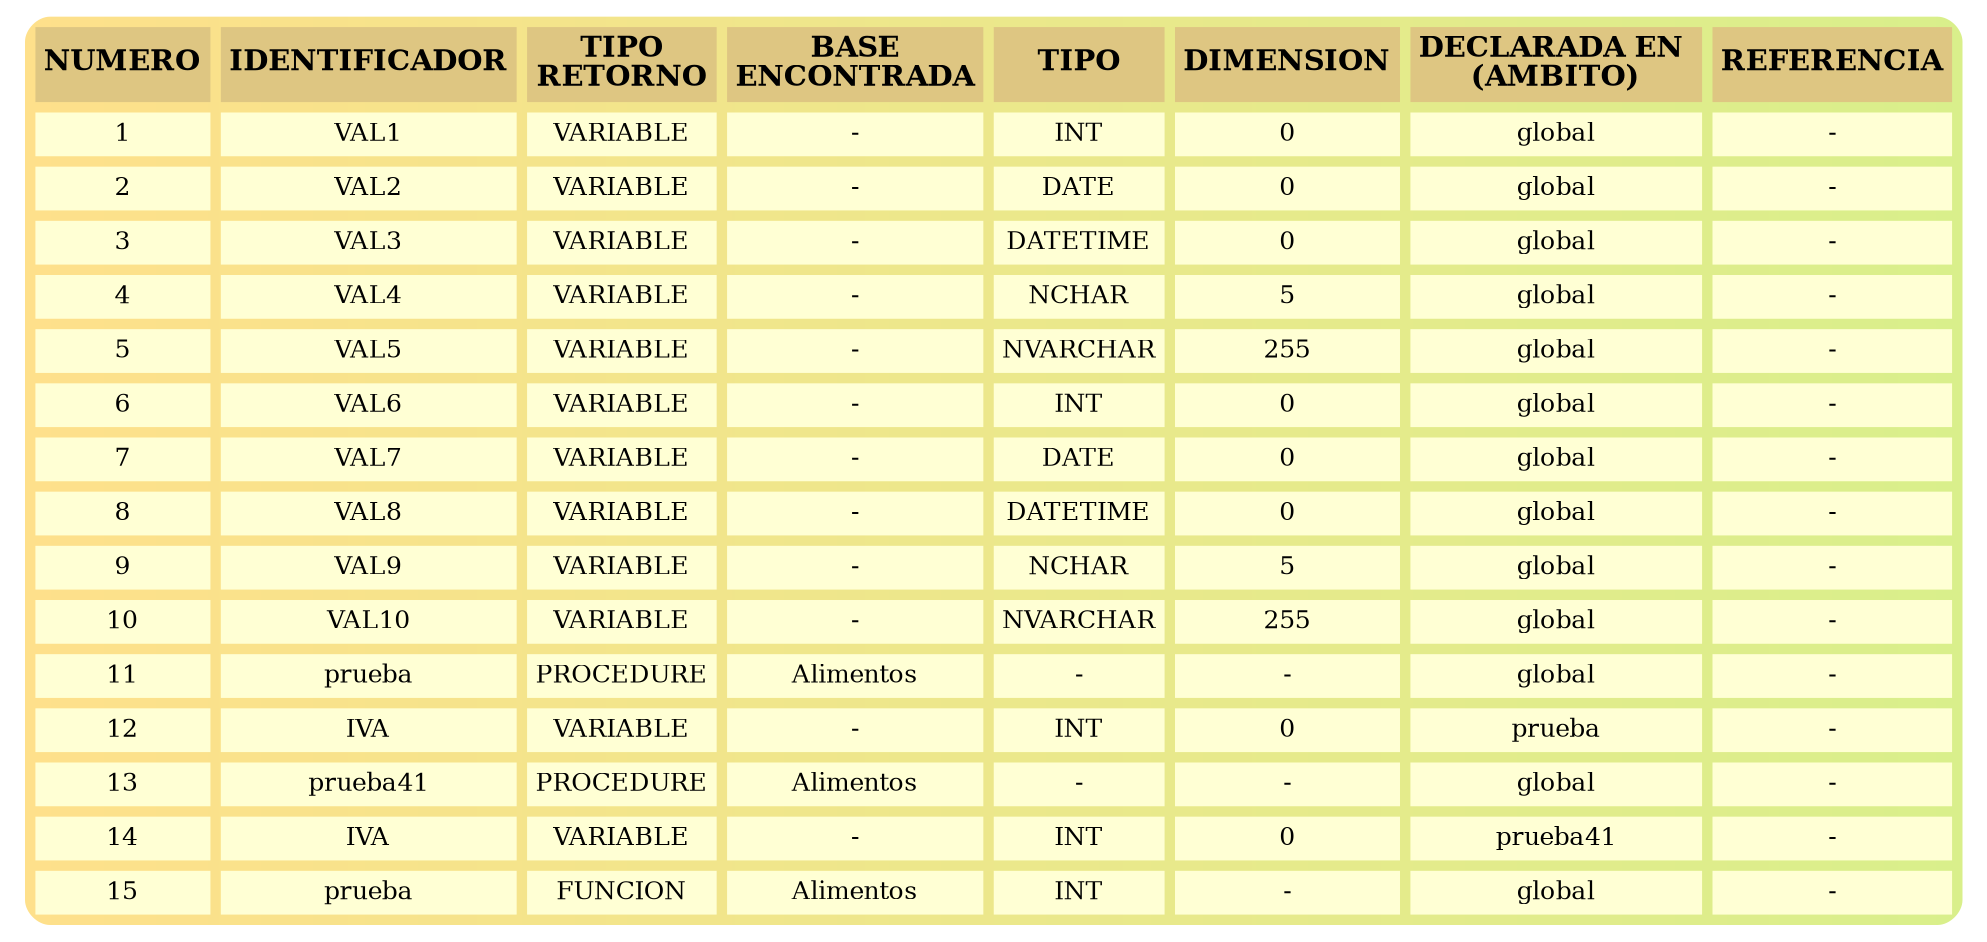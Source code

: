 digraph G{
graph [ dpi = 150 ];
a0 [shape=none label=<
<TABLE border="0" cellspacing="5" cellpadding="4" style="rounded" bgcolor="/rdylgn11/5:/rdylgn11/7">
<TR>
<TD colspan="1" bgcolor="#DEC682"><FONT POINT-SIZE="14"><B>NUMERO</B></FONT></TD>
<TD colspan="1" bgcolor="#DEC682"><FONT POINT-SIZE="14"><B>IDENTIFICADOR</B></FONT></TD>
<TD colspan="1" bgcolor="#DEC682"><FONT POINT-SIZE="14"><B>TIPO<br/>RETORNO</B></FONT></TD>
<TD colspan="1" bgcolor="#DEC682"><FONT POINT-SIZE="14"><B>BASE<br/>ENCONTRADA</B></FONT></TD>
<TD colspan="1" bgcolor="#DEC682"><FONT POINT-SIZE="14"><B>TIPO</B></FONT></TD>
<TD colspan="1" bgcolor="#DEC682"><FONT POINT-SIZE="14"><B>DIMENSION</B></FONT></TD>
<TD colspan="1" bgcolor="#DEC682"><FONT POINT-SIZE="14"><B>DECLARADA EN <br/>(AMBITO)</B></FONT></TD>
<TD colspan="1" bgcolor="#DEC682"><FONT POINT-SIZE="14"><B>REFERENCIA</B></FONT></TD>
</TR>
<TR>
<TD  colspan="1" bgcolor="#ffffd4"><FONT POINT-SIZE="12">1</FONT></TD>
<TD  colspan="1" bgcolor="#ffffd4"><FONT POINT-SIZE="12">VAL1</FONT></TD>
<TD  colspan="1" bgcolor="#ffffd4"><FONT POINT-SIZE="12">VARIABLE</FONT></TD>
<TD  colspan="1" bgcolor="#ffffd4"><FONT POINT-SIZE="12">-</FONT></TD>
<TD  colspan="1" bgcolor="#ffffd4"><FONT POINT-SIZE="12">INT</FONT></TD>
<TD  colspan="1" bgcolor="#ffffd4"><FONT POINT-SIZE="12">0</FONT></TD>
<TD  colspan="1" bgcolor="#ffffd4"><FONT POINT-SIZE="12">global</FONT></TD>
<TD  colspan="1" bgcolor="#ffffd4"><FONT POINT-SIZE="12">-</FONT></TD>
</TR>
<TR>
<TD  colspan="1" bgcolor="#ffffd4"><FONT POINT-SIZE="12">2</FONT></TD>
<TD  colspan="1" bgcolor="#ffffd4"><FONT POINT-SIZE="12">VAL2</FONT></TD>
<TD  colspan="1" bgcolor="#ffffd4"><FONT POINT-SIZE="12">VARIABLE</FONT></TD>
<TD  colspan="1" bgcolor="#ffffd4"><FONT POINT-SIZE="12">-</FONT></TD>
<TD  colspan="1" bgcolor="#ffffd4"><FONT POINT-SIZE="12">DATE</FONT></TD>
<TD  colspan="1" bgcolor="#ffffd4"><FONT POINT-SIZE="12">0</FONT></TD>
<TD  colspan="1" bgcolor="#ffffd4"><FONT POINT-SIZE="12">global</FONT></TD>
<TD  colspan="1" bgcolor="#ffffd4"><FONT POINT-SIZE="12">-</FONT></TD>
</TR>
<TR>
<TD  colspan="1" bgcolor="#ffffd4"><FONT POINT-SIZE="12">3</FONT></TD>
<TD  colspan="1" bgcolor="#ffffd4"><FONT POINT-SIZE="12">VAL3</FONT></TD>
<TD  colspan="1" bgcolor="#ffffd4"><FONT POINT-SIZE="12">VARIABLE</FONT></TD>
<TD  colspan="1" bgcolor="#ffffd4"><FONT POINT-SIZE="12">-</FONT></TD>
<TD  colspan="1" bgcolor="#ffffd4"><FONT POINT-SIZE="12">DATETIME</FONT></TD>
<TD  colspan="1" bgcolor="#ffffd4"><FONT POINT-SIZE="12">0</FONT></TD>
<TD  colspan="1" bgcolor="#ffffd4"><FONT POINT-SIZE="12">global</FONT></TD>
<TD  colspan="1" bgcolor="#ffffd4"><FONT POINT-SIZE="12">-</FONT></TD>
</TR>
<TR>
<TD  colspan="1" bgcolor="#ffffd4"><FONT POINT-SIZE="12">4</FONT></TD>
<TD  colspan="1" bgcolor="#ffffd4"><FONT POINT-SIZE="12">VAL4</FONT></TD>
<TD  colspan="1" bgcolor="#ffffd4"><FONT POINT-SIZE="12">VARIABLE</FONT></TD>
<TD  colspan="1" bgcolor="#ffffd4"><FONT POINT-SIZE="12">-</FONT></TD>
<TD  colspan="1" bgcolor="#ffffd4"><FONT POINT-SIZE="12">NCHAR</FONT></TD>
<TD  colspan="1" bgcolor="#ffffd4"><FONT POINT-SIZE="12">5</FONT></TD>
<TD  colspan="1" bgcolor="#ffffd4"><FONT POINT-SIZE="12">global</FONT></TD>
<TD  colspan="1" bgcolor="#ffffd4"><FONT POINT-SIZE="12">-</FONT></TD>
</TR>
<TR>
<TD  colspan="1" bgcolor="#ffffd4"><FONT POINT-SIZE="12">5</FONT></TD>
<TD  colspan="1" bgcolor="#ffffd4"><FONT POINT-SIZE="12">VAL5</FONT></TD>
<TD  colspan="1" bgcolor="#ffffd4"><FONT POINT-SIZE="12">VARIABLE</FONT></TD>
<TD  colspan="1" bgcolor="#ffffd4"><FONT POINT-SIZE="12">-</FONT></TD>
<TD  colspan="1" bgcolor="#ffffd4"><FONT POINT-SIZE="12">NVARCHAR</FONT></TD>
<TD  colspan="1" bgcolor="#ffffd4"><FONT POINT-SIZE="12">255</FONT></TD>
<TD  colspan="1" bgcolor="#ffffd4"><FONT POINT-SIZE="12">global</FONT></TD>
<TD  colspan="1" bgcolor="#ffffd4"><FONT POINT-SIZE="12">-</FONT></TD>
</TR>
<TR>
<TD  colspan="1" bgcolor="#ffffd4"><FONT POINT-SIZE="12">6</FONT></TD>
<TD  colspan="1" bgcolor="#ffffd4"><FONT POINT-SIZE="12">VAL6</FONT></TD>
<TD  colspan="1" bgcolor="#ffffd4"><FONT POINT-SIZE="12">VARIABLE</FONT></TD>
<TD  colspan="1" bgcolor="#ffffd4"><FONT POINT-SIZE="12">-</FONT></TD>
<TD  colspan="1" bgcolor="#ffffd4"><FONT POINT-SIZE="12">INT</FONT></TD>
<TD  colspan="1" bgcolor="#ffffd4"><FONT POINT-SIZE="12">0</FONT></TD>
<TD  colspan="1" bgcolor="#ffffd4"><FONT POINT-SIZE="12">global</FONT></TD>
<TD  colspan="1" bgcolor="#ffffd4"><FONT POINT-SIZE="12">-</FONT></TD>
</TR>
<TR>
<TD  colspan="1" bgcolor="#ffffd4"><FONT POINT-SIZE="12">7</FONT></TD>
<TD  colspan="1" bgcolor="#ffffd4"><FONT POINT-SIZE="12">VAL7</FONT></TD>
<TD  colspan="1" bgcolor="#ffffd4"><FONT POINT-SIZE="12">VARIABLE</FONT></TD>
<TD  colspan="1" bgcolor="#ffffd4"><FONT POINT-SIZE="12">-</FONT></TD>
<TD  colspan="1" bgcolor="#ffffd4"><FONT POINT-SIZE="12">DATE</FONT></TD>
<TD  colspan="1" bgcolor="#ffffd4"><FONT POINT-SIZE="12">0</FONT></TD>
<TD  colspan="1" bgcolor="#ffffd4"><FONT POINT-SIZE="12">global</FONT></TD>
<TD  colspan="1" bgcolor="#ffffd4"><FONT POINT-SIZE="12">-</FONT></TD>
</TR>
<TR>
<TD  colspan="1" bgcolor="#ffffd4"><FONT POINT-SIZE="12">8</FONT></TD>
<TD  colspan="1" bgcolor="#ffffd4"><FONT POINT-SIZE="12">VAL8</FONT></TD>
<TD  colspan="1" bgcolor="#ffffd4"><FONT POINT-SIZE="12">VARIABLE</FONT></TD>
<TD  colspan="1" bgcolor="#ffffd4"><FONT POINT-SIZE="12">-</FONT></TD>
<TD  colspan="1" bgcolor="#ffffd4"><FONT POINT-SIZE="12">DATETIME</FONT></TD>
<TD  colspan="1" bgcolor="#ffffd4"><FONT POINT-SIZE="12">0</FONT></TD>
<TD  colspan="1" bgcolor="#ffffd4"><FONT POINT-SIZE="12">global</FONT></TD>
<TD  colspan="1" bgcolor="#ffffd4"><FONT POINT-SIZE="12">-</FONT></TD>
</TR>
<TR>
<TD  colspan="1" bgcolor="#ffffd4"><FONT POINT-SIZE="12">9</FONT></TD>
<TD  colspan="1" bgcolor="#ffffd4"><FONT POINT-SIZE="12">VAL9</FONT></TD>
<TD  colspan="1" bgcolor="#ffffd4"><FONT POINT-SIZE="12">VARIABLE</FONT></TD>
<TD  colspan="1" bgcolor="#ffffd4"><FONT POINT-SIZE="12">-</FONT></TD>
<TD  colspan="1" bgcolor="#ffffd4"><FONT POINT-SIZE="12">NCHAR</FONT></TD>
<TD  colspan="1" bgcolor="#ffffd4"><FONT POINT-SIZE="12">5</FONT></TD>
<TD  colspan="1" bgcolor="#ffffd4"><FONT POINT-SIZE="12">global</FONT></TD>
<TD  colspan="1" bgcolor="#ffffd4"><FONT POINT-SIZE="12">-</FONT></TD>
</TR>
<TR>
<TD  colspan="1" bgcolor="#ffffd4"><FONT POINT-SIZE="12">10</FONT></TD>
<TD  colspan="1" bgcolor="#ffffd4"><FONT POINT-SIZE="12">VAL10</FONT></TD>
<TD  colspan="1" bgcolor="#ffffd4"><FONT POINT-SIZE="12">VARIABLE</FONT></TD>
<TD  colspan="1" bgcolor="#ffffd4"><FONT POINT-SIZE="12">-</FONT></TD>
<TD  colspan="1" bgcolor="#ffffd4"><FONT POINT-SIZE="12">NVARCHAR</FONT></TD>
<TD  colspan="1" bgcolor="#ffffd4"><FONT POINT-SIZE="12">255</FONT></TD>
<TD  colspan="1" bgcolor="#ffffd4"><FONT POINT-SIZE="12">global</FONT></TD>
<TD  colspan="1" bgcolor="#ffffd4"><FONT POINT-SIZE="12">-</FONT></TD>
</TR>
<TR>
<TD  colspan="1" bgcolor="#ffffd4"><FONT POINT-SIZE="12">11</FONT></TD>
<TD  colspan="1" bgcolor="#ffffd4"><FONT POINT-SIZE="12">prueba</FONT></TD>
<TD  colspan="1" bgcolor="#ffffd4"><FONT POINT-SIZE="12">PROCEDURE</FONT></TD>
<TD  colspan="1" bgcolor="#ffffd4"><FONT POINT-SIZE="12">Alimentos</FONT></TD>
<TD  colspan="1" bgcolor="#ffffd4"><FONT POINT-SIZE="12">-</FONT></TD>
<TD  colspan="1" bgcolor="#ffffd4"><FONT POINT-SIZE="12">-</FONT></TD>
<TD  colspan="1" bgcolor="#ffffd4"><FONT POINT-SIZE="12">global</FONT></TD>
<TD  colspan="1" bgcolor="#ffffd4"><FONT POINT-SIZE="12">-</FONT></TD>
</TR>
<TR>
<TD  colspan="1" bgcolor="#ffffd4"><FONT POINT-SIZE="12">12</FONT></TD>
<TD  colspan="1" bgcolor="#ffffd4"><FONT POINT-SIZE="12">IVA</FONT></TD>
<TD  colspan="1" bgcolor="#ffffd4"><FONT POINT-SIZE="12">VARIABLE</FONT></TD>
<TD  colspan="1" bgcolor="#ffffd4"><FONT POINT-SIZE="12">-</FONT></TD>
<TD  colspan="1" bgcolor="#ffffd4"><FONT POINT-SIZE="12">INT</FONT></TD>
<TD  colspan="1" bgcolor="#ffffd4"><FONT POINT-SIZE="12">0</FONT></TD>
<TD  colspan="1" bgcolor="#ffffd4"><FONT POINT-SIZE="12">prueba</FONT></TD>
<TD  colspan="1" bgcolor="#ffffd4"><FONT POINT-SIZE="12">-</FONT></TD>
</TR>
<TR>
<TD  colspan="1" bgcolor="#ffffd4"><FONT POINT-SIZE="12">13</FONT></TD>
<TD  colspan="1" bgcolor="#ffffd4"><FONT POINT-SIZE="12">prueba41</FONT></TD>
<TD  colspan="1" bgcolor="#ffffd4"><FONT POINT-SIZE="12">PROCEDURE</FONT></TD>
<TD  colspan="1" bgcolor="#ffffd4"><FONT POINT-SIZE="12">Alimentos</FONT></TD>
<TD  colspan="1" bgcolor="#ffffd4"><FONT POINT-SIZE="12">-</FONT></TD>
<TD  colspan="1" bgcolor="#ffffd4"><FONT POINT-SIZE="12">-</FONT></TD>
<TD  colspan="1" bgcolor="#ffffd4"><FONT POINT-SIZE="12">global</FONT></TD>
<TD  colspan="1" bgcolor="#ffffd4"><FONT POINT-SIZE="12">-</FONT></TD>
</TR>
<TR>
<TD  colspan="1" bgcolor="#ffffd4"><FONT POINT-SIZE="12">14</FONT></TD>
<TD  colspan="1" bgcolor="#ffffd4"><FONT POINT-SIZE="12">IVA</FONT></TD>
<TD  colspan="1" bgcolor="#ffffd4"><FONT POINT-SIZE="12">VARIABLE</FONT></TD>
<TD  colspan="1" bgcolor="#ffffd4"><FONT POINT-SIZE="12">-</FONT></TD>
<TD  colspan="1" bgcolor="#ffffd4"><FONT POINT-SIZE="12">INT</FONT></TD>
<TD  colspan="1" bgcolor="#ffffd4"><FONT POINT-SIZE="12">0</FONT></TD>
<TD  colspan="1" bgcolor="#ffffd4"><FONT POINT-SIZE="12">prueba41</FONT></TD>
<TD  colspan="1" bgcolor="#ffffd4"><FONT POINT-SIZE="12">-</FONT></TD>
</TR>
<TR>
<TD  colspan="1" bgcolor="#ffffd4"><FONT POINT-SIZE="12">15</FONT></TD>
<TD  colspan="1" bgcolor="#ffffd4"><FONT POINT-SIZE="12">prueba</FONT></TD>
<TD  colspan="1" bgcolor="#ffffd4"><FONT POINT-SIZE="12">FUNCION</FONT></TD>
<TD  colspan="1" bgcolor="#ffffd4"><FONT POINT-SIZE="12">Alimentos</FONT></TD>
<TD  colspan="1" bgcolor="#ffffd4"><FONT POINT-SIZE="12">INT</FONT></TD>
<TD  colspan="1" bgcolor="#ffffd4"><FONT POINT-SIZE="12">-</FONT></TD>
<TD  colspan="1" bgcolor="#ffffd4"><FONT POINT-SIZE="12">global</FONT></TD>
<TD  colspan="1" bgcolor="#ffffd4"><FONT POINT-SIZE="12">-</FONT></TD>
</TR>
</TABLE>>];
}
